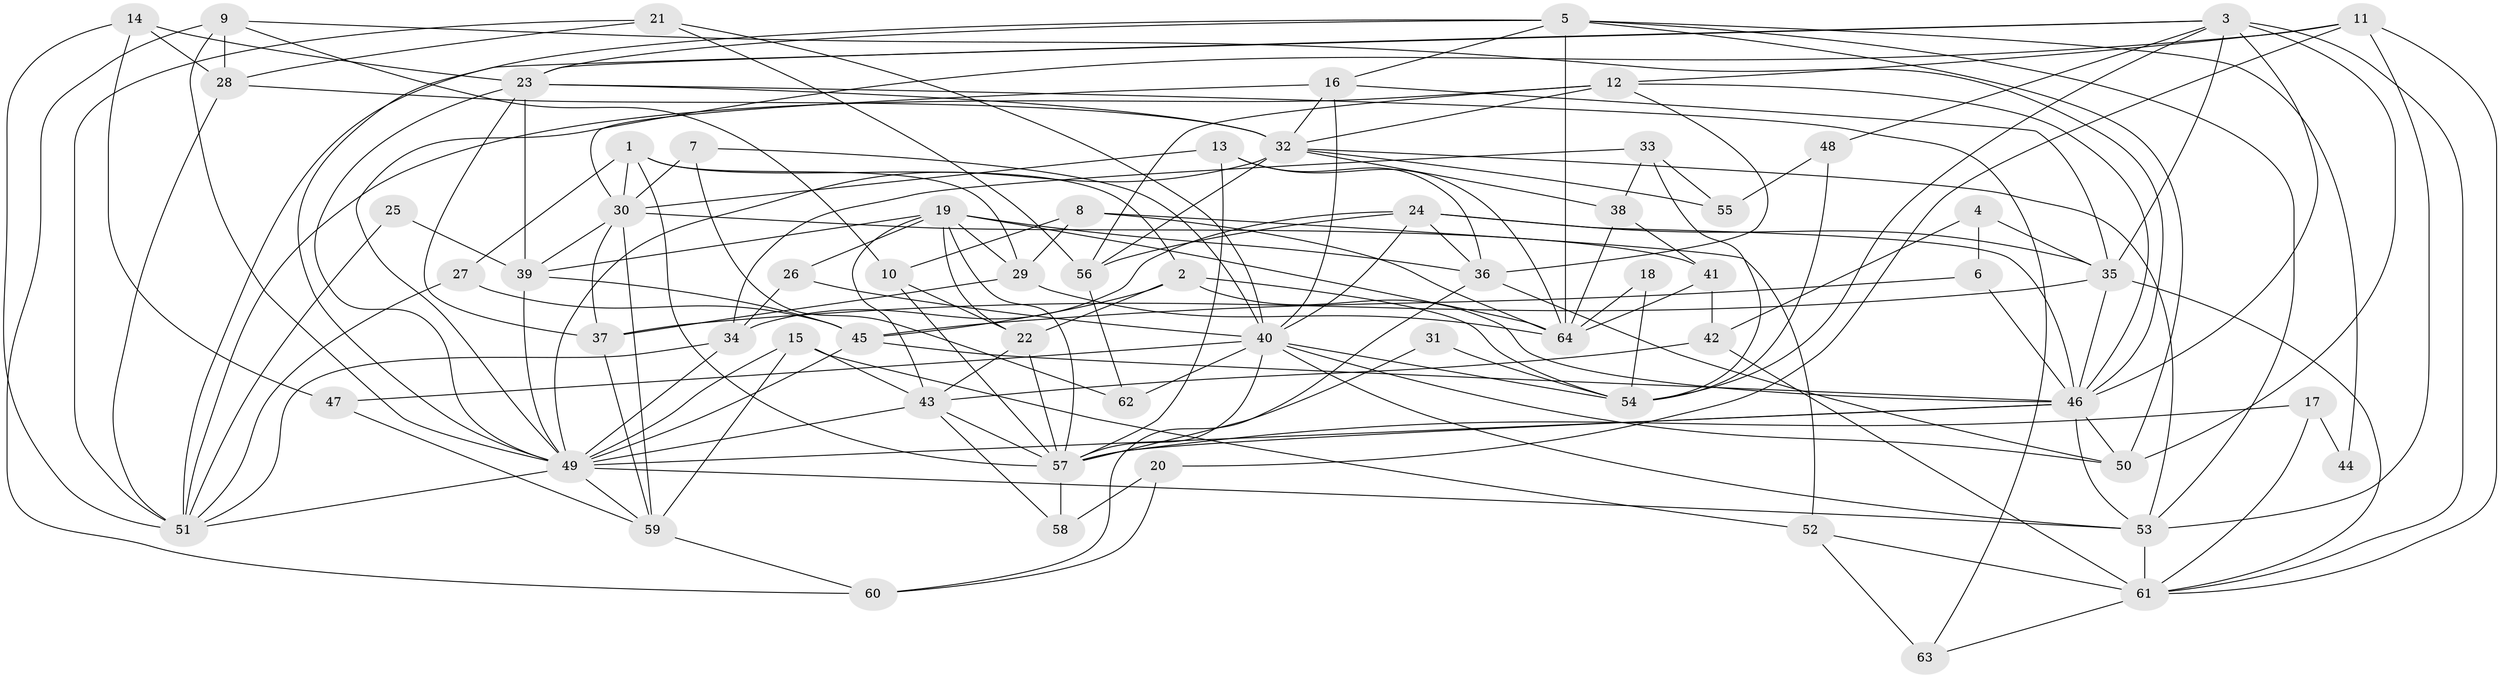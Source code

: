 // original degree distribution, {4: 0.23622047244094488, 7: 0.05511811023622047, 3: 0.25196850393700787, 5: 0.1889763779527559, 2: 0.1732283464566929, 6: 0.07086614173228346, 8: 0.015748031496062992, 9: 0.007874015748031496}
// Generated by graph-tools (version 1.1) at 2025/37/03/04/25 23:37:11]
// undirected, 64 vertices, 170 edges
graph export_dot {
  node [color=gray90,style=filled];
  1;
  2;
  3;
  4;
  5;
  6;
  7;
  8;
  9;
  10;
  11;
  12;
  13;
  14;
  15;
  16;
  17;
  18;
  19;
  20;
  21;
  22;
  23;
  24;
  25;
  26;
  27;
  28;
  29;
  30;
  31;
  32;
  33;
  34;
  35;
  36;
  37;
  38;
  39;
  40;
  41;
  42;
  43;
  44;
  45;
  46;
  47;
  48;
  49;
  50;
  51;
  52;
  53;
  54;
  55;
  56;
  57;
  58;
  59;
  60;
  61;
  62;
  63;
  64;
  1 -- 2 [weight=1.0];
  1 -- 27 [weight=1.0];
  1 -- 29 [weight=1.0];
  1 -- 30 [weight=1.0];
  1 -- 57 [weight=1.0];
  2 -- 22 [weight=1.0];
  2 -- 45 [weight=1.0];
  2 -- 46 [weight=1.0];
  2 -- 54 [weight=1.0];
  3 -- 23 [weight=1.0];
  3 -- 35 [weight=1.0];
  3 -- 46 [weight=1.0];
  3 -- 48 [weight=1.0];
  3 -- 50 [weight=1.0];
  3 -- 51 [weight=1.0];
  3 -- 54 [weight=1.0];
  3 -- 61 [weight=1.0];
  4 -- 6 [weight=1.0];
  4 -- 35 [weight=1.0];
  4 -- 42 [weight=1.0];
  5 -- 16 [weight=1.0];
  5 -- 23 [weight=1.0];
  5 -- 44 [weight=1.0];
  5 -- 49 [weight=1.0];
  5 -- 50 [weight=1.0];
  5 -- 53 [weight=1.0];
  5 -- 64 [weight=1.0];
  6 -- 45 [weight=1.0];
  6 -- 46 [weight=1.0];
  7 -- 30 [weight=1.0];
  7 -- 40 [weight=1.0];
  7 -- 62 [weight=1.0];
  8 -- 10 [weight=1.0];
  8 -- 29 [weight=1.0];
  8 -- 52 [weight=1.0];
  8 -- 64 [weight=1.0];
  9 -- 10 [weight=1.0];
  9 -- 28 [weight=1.0];
  9 -- 46 [weight=1.0];
  9 -- 49 [weight=1.0];
  9 -- 60 [weight=1.0];
  10 -- 22 [weight=1.0];
  10 -- 57 [weight=1.0];
  11 -- 12 [weight=1.0];
  11 -- 20 [weight=1.0];
  11 -- 49 [weight=1.0];
  11 -- 53 [weight=1.0];
  11 -- 61 [weight=1.0];
  12 -- 32 [weight=1.0];
  12 -- 36 [weight=1.0];
  12 -- 46 [weight=1.0];
  12 -- 51 [weight=3.0];
  12 -- 56 [weight=1.0];
  13 -- 30 [weight=1.0];
  13 -- 36 [weight=1.0];
  13 -- 57 [weight=1.0];
  13 -- 64 [weight=1.0];
  14 -- 23 [weight=1.0];
  14 -- 28 [weight=1.0];
  14 -- 47 [weight=1.0];
  14 -- 51 [weight=1.0];
  15 -- 43 [weight=1.0];
  15 -- 49 [weight=2.0];
  15 -- 52 [weight=1.0];
  15 -- 59 [weight=1.0];
  16 -- 30 [weight=1.0];
  16 -- 32 [weight=1.0];
  16 -- 35 [weight=1.0];
  16 -- 40 [weight=1.0];
  17 -- 44 [weight=1.0];
  17 -- 57 [weight=1.0];
  17 -- 61 [weight=1.0];
  18 -- 54 [weight=1.0];
  18 -- 64 [weight=1.0];
  19 -- 22 [weight=2.0];
  19 -- 26 [weight=1.0];
  19 -- 29 [weight=2.0];
  19 -- 36 [weight=1.0];
  19 -- 39 [weight=1.0];
  19 -- 43 [weight=1.0];
  19 -- 57 [weight=1.0];
  19 -- 64 [weight=1.0];
  20 -- 58 [weight=1.0];
  20 -- 60 [weight=2.0];
  21 -- 28 [weight=1.0];
  21 -- 40 [weight=1.0];
  21 -- 51 [weight=1.0];
  21 -- 56 [weight=1.0];
  22 -- 43 [weight=1.0];
  22 -- 57 [weight=2.0];
  23 -- 32 [weight=2.0];
  23 -- 37 [weight=1.0];
  23 -- 39 [weight=1.0];
  23 -- 49 [weight=1.0];
  23 -- 63 [weight=2.0];
  24 -- 34 [weight=1.0];
  24 -- 35 [weight=1.0];
  24 -- 36 [weight=1.0];
  24 -- 40 [weight=1.0];
  24 -- 46 [weight=1.0];
  24 -- 56 [weight=1.0];
  25 -- 39 [weight=1.0];
  25 -- 51 [weight=1.0];
  26 -- 34 [weight=1.0];
  26 -- 40 [weight=2.0];
  27 -- 45 [weight=1.0];
  27 -- 51 [weight=1.0];
  28 -- 32 [weight=1.0];
  28 -- 51 [weight=1.0];
  29 -- 37 [weight=1.0];
  29 -- 64 [weight=1.0];
  30 -- 37 [weight=1.0];
  30 -- 39 [weight=1.0];
  30 -- 41 [weight=1.0];
  30 -- 59 [weight=1.0];
  31 -- 54 [weight=1.0];
  31 -- 57 [weight=1.0];
  32 -- 38 [weight=1.0];
  32 -- 49 [weight=1.0];
  32 -- 53 [weight=1.0];
  32 -- 55 [weight=1.0];
  32 -- 56 [weight=1.0];
  33 -- 34 [weight=1.0];
  33 -- 38 [weight=1.0];
  33 -- 54 [weight=1.0];
  33 -- 55 [weight=1.0];
  34 -- 49 [weight=1.0];
  34 -- 51 [weight=1.0];
  35 -- 37 [weight=1.0];
  35 -- 46 [weight=1.0];
  35 -- 61 [weight=1.0];
  36 -- 50 [weight=1.0];
  36 -- 60 [weight=1.0];
  37 -- 59 [weight=1.0];
  38 -- 41 [weight=1.0];
  38 -- 64 [weight=1.0];
  39 -- 45 [weight=1.0];
  39 -- 49 [weight=1.0];
  40 -- 47 [weight=2.0];
  40 -- 50 [weight=1.0];
  40 -- 53 [weight=1.0];
  40 -- 54 [weight=1.0];
  40 -- 57 [weight=2.0];
  40 -- 62 [weight=1.0];
  41 -- 42 [weight=1.0];
  41 -- 64 [weight=1.0];
  42 -- 43 [weight=1.0];
  42 -- 61 [weight=2.0];
  43 -- 49 [weight=1.0];
  43 -- 57 [weight=1.0];
  43 -- 58 [weight=1.0];
  45 -- 46 [weight=1.0];
  45 -- 49 [weight=1.0];
  46 -- 49 [weight=2.0];
  46 -- 50 [weight=1.0];
  46 -- 53 [weight=1.0];
  46 -- 57 [weight=1.0];
  47 -- 59 [weight=1.0];
  48 -- 54 [weight=1.0];
  48 -- 55 [weight=1.0];
  49 -- 51 [weight=1.0];
  49 -- 53 [weight=1.0];
  49 -- 59 [weight=1.0];
  52 -- 61 [weight=1.0];
  52 -- 63 [weight=1.0];
  53 -- 61 [weight=1.0];
  56 -- 62 [weight=1.0];
  57 -- 58 [weight=1.0];
  59 -- 60 [weight=2.0];
  61 -- 63 [weight=1.0];
}

